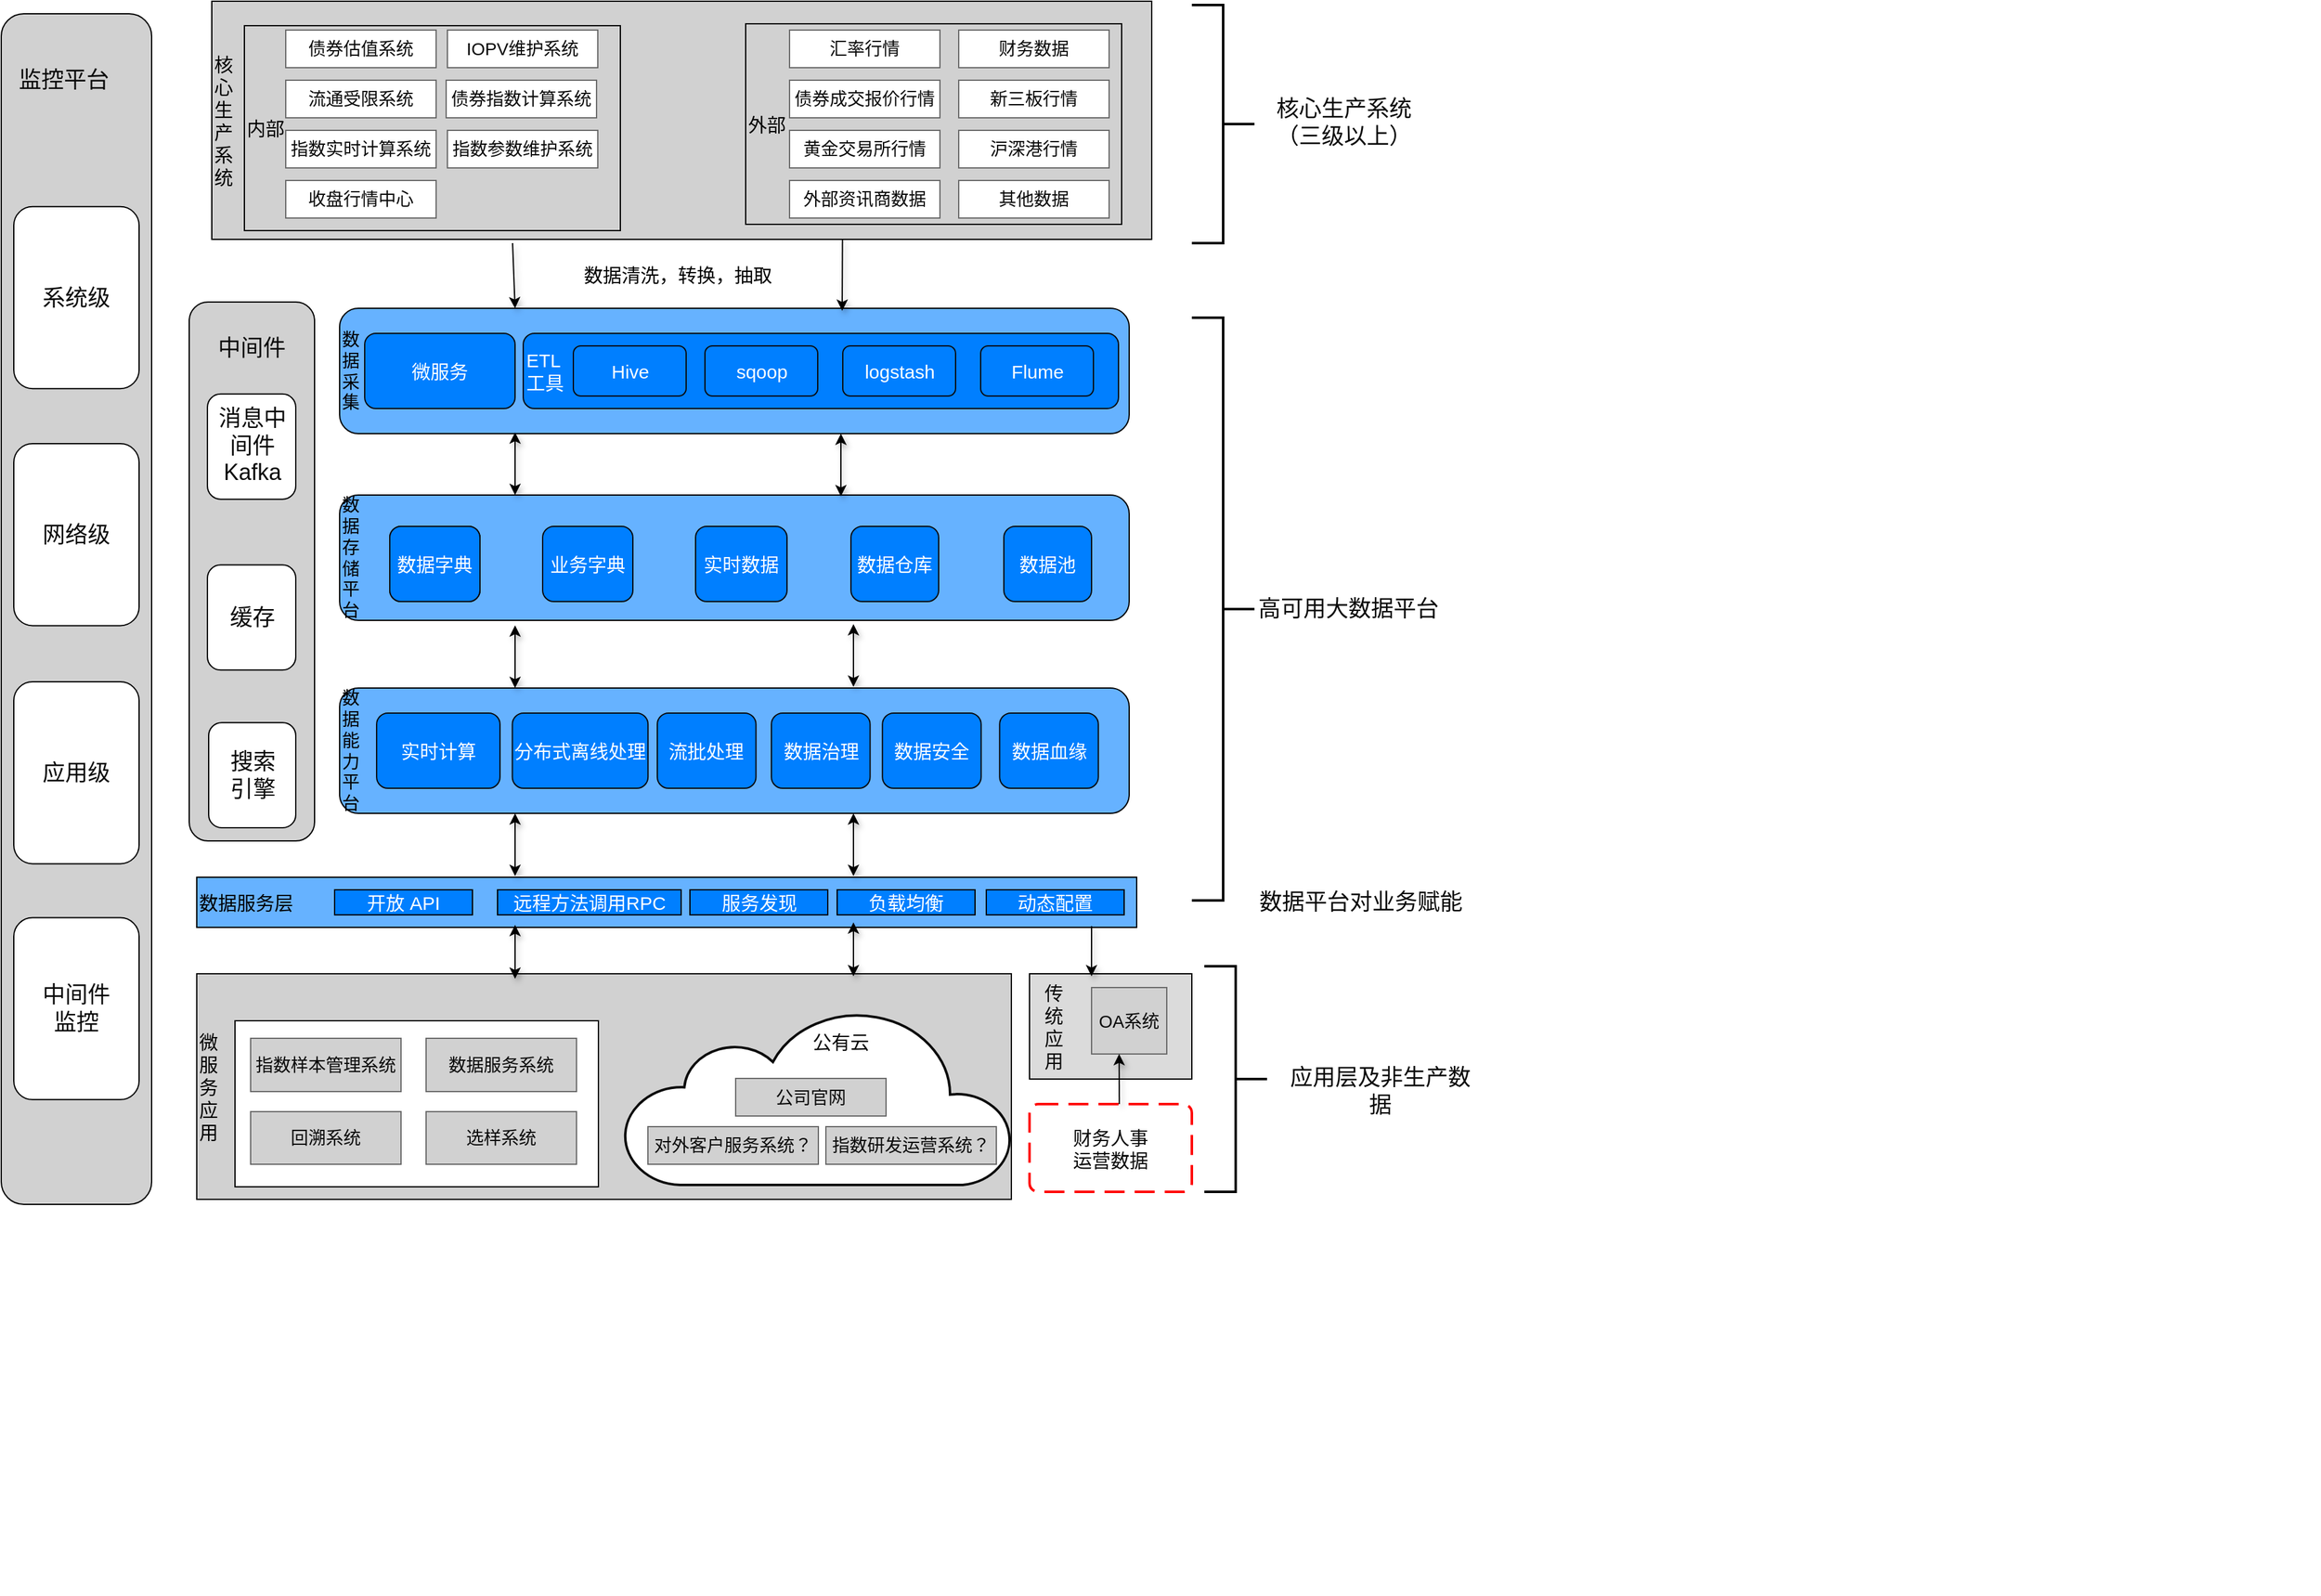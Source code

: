 <mxfile version="14.1.4" type="github"><diagram id="os-eNYwHkOxZ53K_k_VU" name="Page-1"><mxGraphModel dx="2249" dy="706" grid="1" gridSize="10" guides="1" tooltips="1" connect="1" arrows="1" fold="1" page="1" pageScale="1" pageWidth="827" pageHeight="1169" math="0" shadow="0"><root><mxCell id="0"/><mxCell id="1" parent="0"/><mxCell id="kxdeQrVuoqvsNzDHKX-h-1" value="&lt;font style=&quot;font-size: 19px&quot;&gt;&lt;br&gt;&lt;/font&gt;" style="text;html=1;strokeColor=none;fillColor=none;align=left;verticalAlign=middle;whiteSpace=wrap;rounded=0;" parent="1" vertex="1"><mxGeometry x="-110" y="1310" width="960" height="20" as="geometry"/></mxCell><mxCell id="kxdeQrVuoqvsNzDHKX-h-47" value="" style="group;fillColor=#ffffff;" parent="1" vertex="1" connectable="0"><mxGeometry x="-710" y="70" width="1850" height="956" as="geometry"/></mxCell><mxCell id="e4fa8KiVyc2qV9YPwy8P-69" value="" style="strokeWidth=2;html=1;shape=mxgraph.flowchart.annotation_2;align=left;labelPosition=right;pointerEvents=1;rounded=0;fillColor=#D1D1D1;fontColor=#FFFFFF;rotation=-180;" parent="kxdeQrVuoqvsNzDHKX-h-47" vertex="1"><mxGeometry x="950" y="242.5" width="50" height="465" as="geometry"/></mxCell><mxCell id="e4fa8KiVyc2qV9YPwy8P-70" value="&lt;font color=&quot;#0a0a0a&quot; style=&quot;font-size: 18px&quot;&gt;高可用大数据平台&lt;/font&gt;" style="text;html=1;fillColor=none;align=center;verticalAlign=middle;whiteSpace=wrap;rounded=0;fontColor=#FFFFFF;strokeWidth=1;fontSize=18;" parent="kxdeQrVuoqvsNzDHKX-h-47" vertex="1"><mxGeometry x="1000" y="452.5" width="150" height="45" as="geometry"/></mxCell><mxCell id="e4fa8KiVyc2qV9YPwy8P-93" value="" style="group" parent="kxdeQrVuoqvsNzDHKX-h-47" vertex="1" connectable="0"><mxGeometry width="120" height="950" as="geometry"/></mxCell><mxCell id="e4fa8KiVyc2qV9YPwy8P-81" value="" style="rounded=1;whiteSpace=wrap;html=1;strokeColor=#000000;strokeWidth=1;fillColor=#D1D1D1;fontSize=18;fontColor=#FFFFFF;" parent="e4fa8KiVyc2qV9YPwy8P-93" vertex="1"><mxGeometry width="120" height="950" as="geometry"/></mxCell><mxCell id="e4fa8KiVyc2qV9YPwy8P-82" value="&lt;font color=&quot;#0a0a0a&quot;&gt;监控平台&lt;/font&gt;" style="text;html=1;strokeColor=none;fillColor=none;align=center;verticalAlign=middle;whiteSpace=wrap;rounded=0;fontSize=18;fontColor=#FFFFFF;" parent="e4fa8KiVyc2qV9YPwy8P-93" vertex="1"><mxGeometry x="10" y="35.185" width="80" height="35.185" as="geometry"/></mxCell><mxCell id="e4fa8KiVyc2qV9YPwy8P-83" value="&lt;font color=&quot;#0a0a0a&quot;&gt;系统级&lt;/font&gt;" style="rounded=1;whiteSpace=wrap;html=1;strokeColor=#000000;strokeWidth=1;fontSize=18;fontColor=#FFFFFF;fillColor=#FFFFFF;" parent="e4fa8KiVyc2qV9YPwy8P-93" vertex="1"><mxGeometry x="10" y="153.935" width="100" height="145.139" as="geometry"/></mxCell><mxCell id="e4fa8KiVyc2qV9YPwy8P-84" value="&lt;font color=&quot;#0a0a0a&quot;&gt;网络级&lt;/font&gt;" style="rounded=1;whiteSpace=wrap;html=1;strokeColor=#000000;strokeWidth=1;fontSize=18;fontColor=#FFFFFF;fillColor=#FFFFFF;" parent="e4fa8KiVyc2qV9YPwy8P-93" vertex="1"><mxGeometry x="10" y="343.056" width="100" height="145.139" as="geometry"/></mxCell><mxCell id="e4fa8KiVyc2qV9YPwy8P-85" value="&lt;font color=&quot;#0a0a0a&quot;&gt;应用级&lt;/font&gt;" style="rounded=1;whiteSpace=wrap;html=1;strokeColor=#000000;strokeWidth=1;fontSize=18;fontColor=#FFFFFF;fillColor=#FFFFFF;" parent="e4fa8KiVyc2qV9YPwy8P-93" vertex="1"><mxGeometry x="10" y="533.056" width="100" height="145.139" as="geometry"/></mxCell><mxCell id="e4fa8KiVyc2qV9YPwy8P-86" value="&lt;font color=&quot;#0a0a0a&quot;&gt;中间件&lt;br&gt;监控&lt;br&gt;&lt;/font&gt;" style="rounded=1;whiteSpace=wrap;html=1;strokeColor=#000000;strokeWidth=1;fontSize=18;fontColor=#FFFFFF;fillColor=#FFFFFF;" parent="e4fa8KiVyc2qV9YPwy8P-93" vertex="1"><mxGeometry x="10" y="721.296" width="100" height="145.139" as="geometry"/></mxCell><mxCell id="kxdeQrVuoqvsNzDHKX-h-19" value="&lt;font style=&quot;font-size: 15px;&quot;&gt;数据清洗，转换，抽取&lt;/font&gt;" style="text;html=1;strokeColor=none;fillColor=none;align=center;verticalAlign=middle;whiteSpace=wrap;rounded=0;fontSize=15;" parent="kxdeQrVuoqvsNzDHKX-h-47" vertex="1"><mxGeometry x="440" y="190" width="200" height="35" as="geometry"/></mxCell><mxCell id="kxdeQrVuoqvsNzDHKX-h-55" value="" style="group" parent="kxdeQrVuoqvsNzDHKX-h-47" vertex="1" connectable="0"><mxGeometry x="156" y="766" width="935" height="180" as="geometry"/></mxCell><mxCell id="e4fa8KiVyc2qV9YPwy8P-46" value="&lt;font style=&quot;font-size: 15px&quot;&gt;微&lt;br&gt;服&lt;br&gt;务&lt;br&gt;应&lt;br&gt;用&lt;/font&gt;" style="rounded=0;whiteSpace=wrap;html=1;strokeColor=#0A0A0A;strokeWidth=1;align=left;fillColor=#D1D1D1;" parent="kxdeQrVuoqvsNzDHKX-h-55" vertex="1"><mxGeometry width="650" height="180" as="geometry"/></mxCell><mxCell id="kxdeQrVuoqvsNzDHKX-h-25" value="" style="rounded=0;whiteSpace=wrap;html=1;fontSize=15;align=left;fillColor=#FFFFFF;" parent="kxdeQrVuoqvsNzDHKX-h-55" vertex="1"><mxGeometry x="30.5" y="37.5" width="290" height="132.5" as="geometry"/></mxCell><mxCell id="kxdeQrVuoqvsNzDHKX-h-34" value="" style="html=1;verticalLabelPosition=bottom;align=center;labelBackgroundColor=#ffffff;verticalAlign=top;strokeWidth=2;shadow=0;dashed=0;shape=mxgraph.ios7.icons.cloud;fontSize=15;fontColor=#FFFFFF;strokeColor=#0A0A0A;fillColor=#FFFFFF;" parent="kxdeQrVuoqvsNzDHKX-h-55" vertex="1"><mxGeometry x="341" y="28.5" width="310" height="140" as="geometry"/></mxCell><mxCell id="kxdeQrVuoqvsNzDHKX-h-36" value="&lt;font color=&quot;#0a0a0a&quot;&gt;公有云&lt;/font&gt;" style="text;html=1;strokeColor=none;fillColor=none;align=center;verticalAlign=middle;whiteSpace=wrap;rounded=0;fontSize=15;fontColor=#FFFFFF;" parent="kxdeQrVuoqvsNzDHKX-h-55" vertex="1"><mxGeometry x="454" y="44" width="120" height="20" as="geometry"/></mxCell><mxCell id="kxdeQrVuoqvsNzDHKX-h-12" value="&lt;font color=&quot;#0a0a0a&quot;&gt;对外客户服务系统？&lt;/font&gt;" style="rounded=0;whiteSpace=wrap;html=1;strokeColor=#696969;strokeWidth=1;fontSize=14;fontColor=#FFFFFF;fillColor=#D1D1D1;" parent="kxdeQrVuoqvsNzDHKX-h-55" vertex="1"><mxGeometry x="360" y="122" width="136" height="30" as="geometry"/></mxCell><mxCell id="kxdeQrVuoqvsNzDHKX-h-14" value="&lt;font color=&quot;#0a0a0a&quot; style=&quot;font-size: 14px&quot;&gt;指数样本管理系统&lt;/font&gt;" style="rounded=0;whiteSpace=wrap;html=1;strokeColor=#696969;strokeWidth=1;fillColor=#D1D1D1;fontSize=14;fontColor=#FFFFFF;" parent="kxdeQrVuoqvsNzDHKX-h-55" vertex="1"><mxGeometry x="43" y="51.5" width="120" height="42.5" as="geometry"/></mxCell><mxCell id="kxdeQrVuoqvsNzDHKX-h-10" value="&lt;font color=&quot;#0a0a0a&quot; style=&quot;font-size: 14px&quot;&gt;数据服务系统&lt;/font&gt;" style="rounded=0;whiteSpace=wrap;html=1;strokeColor=#696969;strokeWidth=1;fillColor=#D1D1D1;fontSize=14;fontColor=#FFFFFF;" parent="kxdeQrVuoqvsNzDHKX-h-55" vertex="1"><mxGeometry x="183" y="51.5" width="120" height="42.5" as="geometry"/></mxCell><mxCell id="kxdeQrVuoqvsNzDHKX-h-7" value="&lt;font color=&quot;#0a0a0a&quot; style=&quot;font-size: 14px&quot;&gt;回溯系统&lt;/font&gt;" style="rounded=0;whiteSpace=wrap;html=1;strokeColor=#696969;strokeWidth=1;fillColor=#D1D1D1;fontSize=14;fontColor=#FFFFFF;" parent="kxdeQrVuoqvsNzDHKX-h-55" vertex="1"><mxGeometry x="43" y="110" width="120" height="42" as="geometry"/></mxCell><mxCell id="kxdeQrVuoqvsNzDHKX-h-8" value="&lt;font color=&quot;#0a0a0a&quot; style=&quot;font-size: 14px&quot;&gt;选样系统&lt;/font&gt;" style="rounded=0;whiteSpace=wrap;html=1;strokeColor=#696969;strokeWidth=1;fillColor=#D1D1D1;fontSize=14;fontColor=#FFFFFF;" parent="kxdeQrVuoqvsNzDHKX-h-55" vertex="1"><mxGeometry x="183" y="110" width="120" height="42" as="geometry"/></mxCell><mxCell id="kxdeQrVuoqvsNzDHKX-h-42" value="&lt;font color=&quot;#0a0a0a&quot; style=&quot;font-size: 14px&quot;&gt;公司官网&lt;/font&gt;" style="rounded=0;whiteSpace=wrap;html=1;strokeColor=#696969;strokeWidth=1;fontSize=14;fontColor=#FFFFFF;fillColor=#D1D1D1;" parent="kxdeQrVuoqvsNzDHKX-h-55" vertex="1"><mxGeometry x="430" y="83.5" width="120" height="30" as="geometry"/></mxCell><mxCell id="EGvxIazJFTIoxt084vyy-3" value="&lt;font color=&quot;#0a0a0a&quot;&gt;指数研发运营系统？&lt;/font&gt;" style="rounded=0;whiteSpace=wrap;html=1;strokeColor=#696969;strokeWidth=1;fontSize=14;fontColor=#FFFFFF;fillColor=#D1D1D1;" parent="kxdeQrVuoqvsNzDHKX-h-55" vertex="1"><mxGeometry x="502" y="122" width="136" height="30" as="geometry"/></mxCell><mxCell id="kxdeQrVuoqvsNzDHKX-h-95" value="" style="group" parent="kxdeQrVuoqvsNzDHKX-h-47" vertex="1" connectable="0"><mxGeometry x="270" y="235" width="630" height="100" as="geometry"/></mxCell><mxCell id="kxdeQrVuoqvsNzDHKX-h-87" value="&lt;font style=&quot;font-size: 14px&quot;&gt;数&lt;br&gt;据&lt;br&gt;采&lt;br&gt;集&lt;/font&gt;" style="rounded=1;whiteSpace=wrap;html=1;align=left;fillColor=#66B2FF;" parent="kxdeQrVuoqvsNzDHKX-h-95" vertex="1"><mxGeometry width="630" height="100" as="geometry"/></mxCell><mxCell id="kxdeQrVuoqvsNzDHKX-h-88" value="&lt;font style=&quot;font-size: 15px;&quot;&gt;微服务&lt;/font&gt;" style="rounded=1;whiteSpace=wrap;html=1;strokeColor=#0A0A0A;strokeWidth=1;fillColor=#007FFF;fontColor=#FFFFFF;fontSize=15;" parent="kxdeQrVuoqvsNzDHKX-h-95" vertex="1"><mxGeometry x="20" y="20" width="120" height="60" as="geometry"/></mxCell><mxCell id="kxdeQrVuoqvsNzDHKX-h-89" value="" style="group;fontSize=15;" parent="kxdeQrVuoqvsNzDHKX-h-95" vertex="1" connectable="0"><mxGeometry x="146.5" y="20" width="475" height="60" as="geometry"/></mxCell><mxCell id="kxdeQrVuoqvsNzDHKX-h-90" value="&lt;font style=&quot;font-size: 15px&quot;&gt;ETL&lt;br&gt;&lt;font style=&quot;font-size: 15px&quot;&gt;工具&lt;/font&gt;&lt;/font&gt;" style="rounded=1;whiteSpace=wrap;html=1;strokeColor=#0A0A0A;strokeWidth=1;align=left;fillColor=#007FFF;fontColor=#FFFFFF;" parent="kxdeQrVuoqvsNzDHKX-h-89" vertex="1"><mxGeometry width="475" height="60" as="geometry"/></mxCell><mxCell id="kxdeQrVuoqvsNzDHKX-h-91" value="Hive" style="rounded=1;whiteSpace=wrap;html=1;strokeColor=#0A0A0A;strokeWidth=1;fillColor=#007FFF;fontColor=#FFFFFF;fontSize=15;" parent="kxdeQrVuoqvsNzDHKX-h-89" vertex="1"><mxGeometry x="40" y="10" width="90" height="40" as="geometry"/></mxCell><mxCell id="kxdeQrVuoqvsNzDHKX-h-92" value="sqoop" style="rounded=1;whiteSpace=wrap;html=1;strokeColor=#0A0A0A;strokeWidth=1;fillColor=#007FFF;fontColor=#FFFFFF;fontSize=15;" parent="kxdeQrVuoqvsNzDHKX-h-89" vertex="1"><mxGeometry x="145" y="10" width="90" height="40" as="geometry"/></mxCell><mxCell id="kxdeQrVuoqvsNzDHKX-h-93" value="logstash" style="rounded=1;whiteSpace=wrap;html=1;strokeColor=#0A0A0A;strokeWidth=1;fillColor=#007FFF;fontColor=#FFFFFF;fontSize=15;" parent="kxdeQrVuoqvsNzDHKX-h-89" vertex="1"><mxGeometry x="255" y="10" width="90" height="40" as="geometry"/></mxCell><mxCell id="kxdeQrVuoqvsNzDHKX-h-94" value="Flume" style="rounded=1;whiteSpace=wrap;html=1;strokeColor=#0A0A0A;strokeWidth=1;fillColor=#007FFF;fontColor=#FFFFFF;fontSize=15;" parent="kxdeQrVuoqvsNzDHKX-h-89" vertex="1"><mxGeometry x="365" y="10" width="90" height="40" as="geometry"/></mxCell><mxCell id="kxdeQrVuoqvsNzDHKX-h-96" value="" style="group" parent="kxdeQrVuoqvsNzDHKX-h-47" vertex="1" connectable="0"><mxGeometry x="168" y="-10" width="956" height="193" as="geometry"/></mxCell><mxCell id="e4fa8KiVyc2qV9YPwy8P-1" value="&lt;font style=&quot;font-size: 15px&quot;&gt;核&lt;br&gt;心&lt;br&gt;生&lt;br&gt;产&lt;br&gt;系&lt;br&gt;统&lt;/font&gt;" style="rounded=0;whiteSpace=wrap;html=1;align=left;fillColor=#D1D1D1;" parent="kxdeQrVuoqvsNzDHKX-h-96" vertex="1"><mxGeometry width="750" height="190" as="geometry"/></mxCell><mxCell id="kxdeQrVuoqvsNzDHKX-h-59" value="" style="group" parent="kxdeQrVuoqvsNzDHKX-h-96" vertex="1" connectable="0"><mxGeometry x="26" y="3" width="930" height="190" as="geometry"/></mxCell><mxCell id="e4fa8KiVyc2qV9YPwy8P-2" value="&lt;font style=&quot;font-size: 15px&quot;&gt;内部&lt;/font&gt;" style="rounded=0;whiteSpace=wrap;html=1;align=left;fillColor=#D1D1D1;" parent="kxdeQrVuoqvsNzDHKX-h-59" vertex="1"><mxGeometry y="16.5" width="300" height="163.5" as="geometry"/></mxCell><mxCell id="e4fa8KiVyc2qV9YPwy8P-3" value="&lt;font style=&quot;font-size: 15px&quot;&gt;外部&lt;/font&gt;" style="rounded=0;whiteSpace=wrap;html=1;align=left;fillColor=#D1D1D1;" parent="kxdeQrVuoqvsNzDHKX-h-59" vertex="1"><mxGeometry x="400" y="15" width="300" height="160" as="geometry"/></mxCell><mxCell id="e4fa8KiVyc2qV9YPwy8P-99" value="&lt;font color=&quot;#0a0a0a&quot; style=&quot;font-size: 14px&quot;&gt;指数实时计算系统&lt;/font&gt;" style="rounded=0;whiteSpace=wrap;html=1;strokeColor=#696969;strokeWidth=1;fontSize=14;fontColor=#FFFFFF;fillColor=#FFFFFF;" parent="kxdeQrVuoqvsNzDHKX-h-59" vertex="1"><mxGeometry x="33" y="100" width="120" height="30" as="geometry"/></mxCell><mxCell id="e4fa8KiVyc2qV9YPwy8P-100" value="&lt;font color=&quot;#0a0a0a&quot; style=&quot;font-size: 14px&quot;&gt;指数参数维护系统&lt;/font&gt;" style="rounded=0;whiteSpace=wrap;html=1;strokeColor=#696969;strokeWidth=1;fontSize=14;fontColor=#FFFFFF;fillColor=#FFFFFF;" parent="kxdeQrVuoqvsNzDHKX-h-59" vertex="1"><mxGeometry x="162" y="100" width="120" height="30" as="geometry"/></mxCell><mxCell id="e4fa8KiVyc2qV9YPwy8P-102" value="&lt;font color=&quot;#0a0a0a&quot; style=&quot;font-size: 14px&quot;&gt;收盘行情中心&lt;/font&gt;" style="rounded=0;whiteSpace=wrap;html=1;strokeColor=#696969;strokeWidth=1;fontSize=14;fontColor=#FFFFFF;fillColor=#FFFFFF;" parent="kxdeQrVuoqvsNzDHKX-h-59" vertex="1"><mxGeometry x="33" y="140" width="120" height="30" as="geometry"/></mxCell><mxCell id="e4fa8KiVyc2qV9YPwy8P-103" value="&lt;font color=&quot;#0a0a0a&quot; style=&quot;font-size: 14px&quot;&gt;流通受限系统&lt;/font&gt;" style="rounded=0;whiteSpace=wrap;html=1;strokeColor=#696969;strokeWidth=1;fontSize=14;fontColor=#FFFFFF;fillColor=#FFFFFF;" parent="kxdeQrVuoqvsNzDHKX-h-59" vertex="1"><mxGeometry x="33" y="60" width="120" height="30" as="geometry"/></mxCell><mxCell id="e4fa8KiVyc2qV9YPwy8P-104" value="&lt;font color=&quot;#0a0a0a&quot; style=&quot;font-size: 14px&quot;&gt;财务数据&lt;/font&gt;" style="rounded=0;whiteSpace=wrap;html=1;strokeColor=#696969;strokeWidth=1;fontSize=14;fontColor=#FFFFFF;fillColor=#FFFFFF;" parent="kxdeQrVuoqvsNzDHKX-h-59" vertex="1"><mxGeometry x="570" y="20" width="120" height="30" as="geometry"/></mxCell><mxCell id="e4fa8KiVyc2qV9YPwy8P-105" value="&lt;span style=&quot;color: rgba(0 , 0 , 0 , 0) ; font-family: monospace ; font-size: 0px&quot;&gt;%3CmxGraphModel%3E%3Croot%3E%3CmxCell%20id%3D%220%22%2F%3E%3CmxCell%20id%3D%221%22%20parent%3D%220%22%2F%3E%3CmxCell%20id%3D%222%22%20value%3D%22%26lt%3Bfont%20color%3D%26quot%3B%230a0a0a%26quot%3B%20style%3D%26quot%3Bfont-size%3A%2014px%26quot%3B%26gt%3B%E6%8C%87%E6%95%B0%E6%A0%B7%E6%9C%AC%E7%AE%A1%E7%90%86%E7%B3%BB%E7%BB%9F%26lt%3B%2Ffont%26gt%3B%22%20style%3D%22rounded%3D0%3BwhiteSpace%3Dwrap%3Bhtml%3D1%3BstrokeColor%3D%23696969%3BstrokeWidth%3D1%3BfillColor%3D%23D1D1D1%3BfontSize%3D14%3BfontColor%3D%23FFFFFF%3B%22%20vertex%3D%221%22%20parent%3D%221%22%3E%3CmxGeometry%20x%3D%22500%22%20y%3D%22920%22%20width%3D%22120%22%20height%3D%2230%22%20as%3D%22geometry%22%2F%3E%3C%2FmxCell%3E%3C%2Froot%3E%3C%2FmxGraphModel%3E&lt;/span&gt;&lt;font color=&quot;#0a0a0a&quot; style=&quot;font-size: 14px&quot;&gt;汇率行情&lt;/font&gt;" style="rounded=0;whiteSpace=wrap;html=1;strokeColor=#696969;strokeWidth=1;fontSize=14;fontColor=#FFFFFF;fillColor=#FFFFFF;" parent="kxdeQrVuoqvsNzDHKX-h-59" vertex="1"><mxGeometry x="435" y="20" width="120" height="30" as="geometry"/></mxCell><mxCell id="e4fa8KiVyc2qV9YPwy8P-106" value="&lt;font color=&quot;#0a0a0a&quot; style=&quot;font-size: 14px&quot;&gt;新三板行情&lt;/font&gt;" style="rounded=0;whiteSpace=wrap;html=1;strokeColor=#696969;strokeWidth=1;fontSize=14;fontColor=#FFFFFF;fillColor=#FFFFFF;" parent="kxdeQrVuoqvsNzDHKX-h-59" vertex="1"><mxGeometry x="570" y="60" width="120" height="30" as="geometry"/></mxCell><mxCell id="e4fa8KiVyc2qV9YPwy8P-107" value="&lt;font color=&quot;#0a0a0a&quot; style=&quot;font-size: 14px&quot;&gt;黄金交易所行情&lt;/font&gt;" style="rounded=0;whiteSpace=wrap;html=1;strokeColor=#696969;strokeWidth=1;fontSize=14;fontColor=#FFFFFF;fillColor=#FFFFFF;" parent="kxdeQrVuoqvsNzDHKX-h-59" vertex="1"><mxGeometry x="435" y="100" width="120" height="30" as="geometry"/></mxCell><mxCell id="e4fa8KiVyc2qV9YPwy8P-108" value="&lt;font color=&quot;#0a0a0a&quot;&gt;沪深港行情&lt;/font&gt;" style="rounded=0;whiteSpace=wrap;html=1;strokeColor=#696969;strokeWidth=1;fontSize=14;fontColor=#FFFFFF;fillColor=#FFFFFF;" parent="kxdeQrVuoqvsNzDHKX-h-59" vertex="1"><mxGeometry x="570" y="100" width="120" height="30" as="geometry"/></mxCell><mxCell id="e4fa8KiVyc2qV9YPwy8P-109" value="&lt;font color=&quot;#0a0a0a&quot; style=&quot;font-size: 14px&quot;&gt;外部资讯商数据&lt;/font&gt;" style="rounded=0;whiteSpace=wrap;html=1;strokeColor=#696969;strokeWidth=1;fontSize=14;fontColor=#FFFFFF;fillColor=#FFFFFF;" parent="kxdeQrVuoqvsNzDHKX-h-59" vertex="1"><mxGeometry x="435" y="140" width="120" height="30" as="geometry"/></mxCell><mxCell id="e4fa8KiVyc2qV9YPwy8P-110" value="&lt;font color=&quot;#0a0a0a&quot; style=&quot;font-size: 14px&quot;&gt;其他数据&lt;/font&gt;" style="rounded=0;whiteSpace=wrap;html=1;strokeColor=#696969;strokeWidth=1;fontSize=14;fontColor=#FFFFFF;fillColor=#FFFFFF;" parent="kxdeQrVuoqvsNzDHKX-h-59" vertex="1"><mxGeometry x="570" y="140" width="120" height="30" as="geometry"/></mxCell><mxCell id="kxdeQrVuoqvsNzDHKX-h-15" value="&lt;font color=&quot;#0a0a0a&quot;&gt;债券成交报价行情&lt;/font&gt;" style="rounded=0;whiteSpace=wrap;html=1;strokeColor=#696969;strokeWidth=1;fontSize=14;fontColor=#FFFFFF;fillColor=#FFFFFF;" parent="kxdeQrVuoqvsNzDHKX-h-59" vertex="1"><mxGeometry x="435" y="60" width="120" height="30" as="geometry"/></mxCell><mxCell id="kxdeQrVuoqvsNzDHKX-h-39" value="&lt;font color=&quot;#0a0a0a&quot; style=&quot;font-size: 14px;&quot;&gt;债券估值系统&lt;/font&gt;" style="rounded=0;whiteSpace=wrap;html=1;strokeColor=#696969;strokeWidth=1;fontSize=14;fontColor=#FFFFFF;fillColor=#FFFFFF;" parent="kxdeQrVuoqvsNzDHKX-h-59" vertex="1"><mxGeometry x="33" y="20" width="120" height="30" as="geometry"/></mxCell><mxCell id="kxdeQrVuoqvsNzDHKX-h-40" value="&lt;font color=&quot;#0a0a0a&quot; style=&quot;font-size: 14px;&quot;&gt;IOPV维护系统&lt;/font&gt;" style="rounded=0;whiteSpace=wrap;html=1;strokeColor=#696969;strokeWidth=1;fontSize=14;fontColor=#FFFFFF;fillColor=#FFFFFF;" parent="kxdeQrVuoqvsNzDHKX-h-59" vertex="1"><mxGeometry x="162" y="20" width="120" height="30" as="geometry"/></mxCell><mxCell id="kxdeQrVuoqvsNzDHKX-h-41" value="&lt;font color=&quot;#0a0a0a&quot; style=&quot;font-size: 14px&quot;&gt;债券指数计算系统&lt;/font&gt;" style="rounded=0;whiteSpace=wrap;html=1;strokeColor=#696969;strokeWidth=1;fontSize=14;fontColor=#FFFFFF;fillColor=#FFFFFF;" parent="kxdeQrVuoqvsNzDHKX-h-59" vertex="1"><mxGeometry x="161" y="60" width="120" height="30" as="geometry"/></mxCell><mxCell id="kxdeQrVuoqvsNzDHKX-h-97" value="" style="group" parent="kxdeQrVuoqvsNzDHKX-h-47" vertex="1" connectable="0"><mxGeometry x="150" y="230" width="100" height="430" as="geometry"/></mxCell><mxCell id="e4fa8KiVyc2qV9YPwy8P-71" value="" style="rounded=1;whiteSpace=wrap;html=1;strokeColor=#000000;strokeWidth=1;fillColor=#D1D1D1;fontSize=18;fontColor=#FFFFFF;align=left;" parent="kxdeQrVuoqvsNzDHKX-h-97" vertex="1"><mxGeometry width="100" height="430" as="geometry"/></mxCell><mxCell id="e4fa8KiVyc2qV9YPwy8P-73" value="&lt;font color=&quot;#0a0a0a&quot;&gt;缓存&lt;/font&gt;" style="rounded=1;whiteSpace=wrap;html=1;strokeColor=#000000;strokeWidth=1;fontSize=18;fontColor=#FFFFFF;fillColor=#FFFFFF;" parent="kxdeQrVuoqvsNzDHKX-h-97" vertex="1"><mxGeometry x="14.5" y="209.756" width="70.5" height="83.902" as="geometry"/></mxCell><mxCell id="e4fa8KiVyc2qV9YPwy8P-78" value="&lt;font color=&quot;#0a0a0a&quot;&gt;消息中间件&lt;br&gt;Kafka&lt;br&gt;&lt;/font&gt;" style="rounded=1;whiteSpace=wrap;html=1;strokeColor=#000000;strokeWidth=1;fontSize=18;fontColor=#FFFFFF;fillColor=#FFFFFF;" parent="kxdeQrVuoqvsNzDHKX-h-97" vertex="1"><mxGeometry x="14.5" y="73.415" width="70.5" height="83.902" as="geometry"/></mxCell><mxCell id="kxdeQrVuoqvsNzDHKX-h-53" value="&lt;font color=&quot;#0a0a0a&quot;&gt;搜索&lt;br&gt;引擎&lt;/font&gt;" style="rounded=1;whiteSpace=wrap;html=1;strokeColor=#000000;strokeWidth=1;fontSize=18;fontColor=#FFFFFF;fillColor=#FFFFFF;" parent="kxdeQrVuoqvsNzDHKX-h-97" vertex="1"><mxGeometry x="15.5" y="335.61" width="69.5" height="83.902" as="geometry"/></mxCell><mxCell id="e4fa8KiVyc2qV9YPwy8P-80" value="&lt;font color=&quot;#0a0a0a&quot;&gt;中间件&lt;/font&gt;" style="text;html=1;strokeColor=none;fillColor=none;align=center;verticalAlign=middle;whiteSpace=wrap;rounded=0;fontSize=18;fontColor=#FFFFFF;" parent="kxdeQrVuoqvsNzDHKX-h-97" vertex="1"><mxGeometry x="20.25" y="26.22" width="60" height="20.976" as="geometry"/></mxCell><mxCell id="e4fa8KiVyc2qV9YPwy8P-112" value="&lt;font color=&quot;#0a0a0a&quot; style=&quot;font-size: 18px&quot;&gt;核心生产系统（三级以上）&lt;/font&gt;" style="text;html=1;fillColor=none;align=center;verticalAlign=middle;whiteSpace=wrap;rounded=0;fontColor=#FFFFFF;strokeWidth=1;fontSize=18;" parent="kxdeQrVuoqvsNzDHKX-h-47" vertex="1"><mxGeometry x="1010" y="64" width="123" height="45" as="geometry"/></mxCell><mxCell id="kxdeQrVuoqvsNzDHKX-h-33" value="" style="group" parent="kxdeQrVuoqvsNzDHKX-h-47" vertex="1" connectable="0"><mxGeometry x="156" y="689" width="750" height="40" as="geometry"/></mxCell><mxCell id="kxdeQrVuoqvsNzDHKX-h-23" value="数据服务层" style="rounded=0;whiteSpace=wrap;html=1;fontSize=15;align=left;fillColor=#66B2FF;" parent="kxdeQrVuoqvsNzDHKX-h-33" vertex="1"><mxGeometry width="750" height="40" as="geometry"/></mxCell><mxCell id="kxdeQrVuoqvsNzDHKX-h-29" value="负载均衡" style="rounded=0;whiteSpace=wrap;html=1;fontSize=15;align=center;fillColor=#007FFF;fontColor=#FFFFFF;" parent="kxdeQrVuoqvsNzDHKX-h-33" vertex="1"><mxGeometry x="511" y="10" width="110" height="20" as="geometry"/></mxCell><mxCell id="kxdeQrVuoqvsNzDHKX-h-30" value="开放 API" style="rounded=0;whiteSpace=wrap;html=1;fontSize=15;align=center;fillColor=#007FFF;fontColor=#FFFFFF;" parent="kxdeQrVuoqvsNzDHKX-h-33" vertex="1"><mxGeometry x="110" y="10" width="110" height="20" as="geometry"/></mxCell><mxCell id="kxdeQrVuoqvsNzDHKX-h-32" value="远程方法调用RPC" style="rounded=0;whiteSpace=wrap;html=1;fontSize=15;align=center;fillColor=#007FFF;fontColor=#FFFFFF;" parent="kxdeQrVuoqvsNzDHKX-h-33" vertex="1"><mxGeometry x="240" y="10" width="146.5" height="20" as="geometry"/></mxCell><mxCell id="kxdeQrVuoqvsNzDHKX-h-31" value="服务发现" style="rounded=0;whiteSpace=wrap;html=1;fontSize=15;align=center;fillColor=#007FFF;fontColor=#FFFFFF;" parent="kxdeQrVuoqvsNzDHKX-h-33" vertex="1"><mxGeometry x="393.5" y="10" width="110" height="20" as="geometry"/></mxCell><mxCell id="kxdeQrVuoqvsNzDHKX-h-52" value="动态配置" style="rounded=0;whiteSpace=wrap;html=1;fontSize=15;align=center;fillColor=#007FFF;fontColor=#FFFFFF;" parent="kxdeQrVuoqvsNzDHKX-h-33" vertex="1"><mxGeometry x="630" y="10" width="110" height="20" as="geometry"/></mxCell><mxCell id="kxdeQrVuoqvsNzDHKX-h-37" value="&lt;font style=&quot;font-size: 18px&quot;&gt;数据平台对业务赋能&lt;/font&gt;" style="text;html=1;strokeColor=none;fillColor=none;align=center;verticalAlign=middle;whiteSpace=wrap;rounded=0;fontSize=15;opacity=0;fontColor=#0A0A0A;" parent="kxdeQrVuoqvsNzDHKX-h-47" vertex="1"><mxGeometry x="990" y="694" width="190" height="30" as="geometry"/></mxCell><mxCell id="kxdeQrVuoqvsNzDHKX-h-105" value="" style="group" parent="kxdeQrVuoqvsNzDHKX-h-47" vertex="1" connectable="0"><mxGeometry x="270" y="384" width="630" height="100" as="geometry"/></mxCell><mxCell id="e4fa8KiVyc2qV9YPwy8P-20" value="&lt;font style=&quot;font-size: 14px&quot;&gt;数&lt;br&gt;据&lt;br&gt;存&lt;br&gt;储&lt;br&gt;平&lt;br&gt;台&lt;/font&gt;" style="rounded=1;whiteSpace=wrap;html=1;align=left;fillColor=#66B2FF;" parent="kxdeQrVuoqvsNzDHKX-h-105" vertex="1"><mxGeometry width="630" height="100" as="geometry"/></mxCell><mxCell id="kxdeQrVuoqvsNzDHKX-h-50" value="数据字典" style="rounded=1;whiteSpace=wrap;html=1;strokeColor=#0A0A0A;strokeWidth=1;fillColor=#007FFF;fontColor=#FFFFFF;fontSize=15;" parent="kxdeQrVuoqvsNzDHKX-h-105" vertex="1"><mxGeometry x="40" y="25" width="72" height="60" as="geometry"/></mxCell><mxCell id="kxdeQrVuoqvsNzDHKX-h-49" value="业务字典" style="rounded=1;whiteSpace=wrap;html=1;strokeColor=#0A0A0A;strokeWidth=1;fillColor=#007FFF;fontColor=#FFFFFF;fontSize=15;" parent="kxdeQrVuoqvsNzDHKX-h-105" vertex="1"><mxGeometry x="162" y="25" width="72" height="60" as="geometry"/></mxCell><mxCell id="e4fa8KiVyc2qV9YPwy8P-30" value="实时数据" style="rounded=1;whiteSpace=wrap;html=1;strokeColor=#0A0A0A;strokeWidth=1;fillColor=#007FFF;fontColor=#FFFFFF;fontSize=15;" parent="kxdeQrVuoqvsNzDHKX-h-105" vertex="1"><mxGeometry x="284" y="25" width="73" height="60" as="geometry"/></mxCell><mxCell id="iGMQcxqW5xi63_WOqnuj-11" value="数据池" style="rounded=1;whiteSpace=wrap;html=1;strokeColor=#0A0A0A;strokeWidth=1;fillColor=#007FFF;fontColor=#FFFFFF;fontSize=15;" parent="kxdeQrVuoqvsNzDHKX-h-105" vertex="1"><mxGeometry x="530" y="25" width="70" height="60" as="geometry"/></mxCell><mxCell id="iGMQcxqW5xi63_WOqnuj-12" value="数据仓库" style="rounded=1;whiteSpace=wrap;html=1;strokeColor=#0A0A0A;strokeWidth=1;fillColor=#007FFF;fontColor=#FFFFFF;fontSize=15;" parent="kxdeQrVuoqvsNzDHKX-h-105" vertex="1"><mxGeometry x="408" y="25" width="70" height="60" as="geometry"/></mxCell><mxCell id="iGMQcxqW5xi63_WOqnuj-20" value="数据字典" style="rounded=1;whiteSpace=wrap;html=1;strokeColor=#0A0A0A;strokeWidth=1;fillColor=#007FFF;fontColor=#FFFFFF;fontSize=15;" parent="kxdeQrVuoqvsNzDHKX-h-105" vertex="1"><mxGeometry x="40" y="25" width="72" height="60" as="geometry"/></mxCell><mxCell id="kxdeQrVuoqvsNzDHKX-h-84" value="" style="group" parent="kxdeQrVuoqvsNzDHKX-h-47" vertex="1" connectable="0"><mxGeometry x="270" y="538" width="630" height="100" as="geometry"/></mxCell><mxCell id="e4fa8KiVyc2qV9YPwy8P-55" value="&lt;font style=&quot;font-size: 14px&quot;&gt;数&lt;br&gt;据&lt;br&gt;能&lt;br&gt;力&lt;br&gt;平&lt;br&gt;台&lt;/font&gt;" style="rounded=1;whiteSpace=wrap;html=1;align=left;fillColor=#66B2FF;" parent="kxdeQrVuoqvsNzDHKX-h-84" vertex="1"><mxGeometry width="630" height="100" as="geometry"/></mxCell><mxCell id="e4fa8KiVyc2qV9YPwy8P-56" value="实时计算" style="rounded=1;whiteSpace=wrap;html=1;strokeColor=#0A0A0A;strokeWidth=1;fillColor=#007FFF;fontColor=#FFFFFF;fontSize=15;" parent="kxdeQrVuoqvsNzDHKX-h-84" vertex="1"><mxGeometry x="29.531" y="20" width="98.438" height="60" as="geometry"/></mxCell><mxCell id="e4fa8KiVyc2qV9YPwy8P-57" value="分布式离线处理" style="rounded=1;whiteSpace=wrap;html=1;strokeColor=#0A0A0A;strokeWidth=1;fillColor=#007FFF;fontColor=#FFFFFF;fontSize=15;" parent="kxdeQrVuoqvsNzDHKX-h-84" vertex="1"><mxGeometry x="137.812" y="20" width="108.281" height="60" as="geometry"/></mxCell><mxCell id="e4fa8KiVyc2qV9YPwy8P-58" value="流批处理" style="rounded=1;whiteSpace=wrap;html=1;strokeColor=#0A0A0A;strokeWidth=1;fillColor=#007FFF;fontColor=#FFFFFF;fontSize=15;" parent="kxdeQrVuoqvsNzDHKX-h-84" vertex="1"><mxGeometry x="253.477" y="20" width="78.75" height="60" as="geometry"/></mxCell><mxCell id="e4fa8KiVyc2qV9YPwy8P-59" value="数据治理" style="rounded=1;whiteSpace=wrap;html=1;strokeColor=#0A0A0A;strokeWidth=1;fillColor=#007FFF;fontColor=#FFFFFF;fontSize=15;" parent="kxdeQrVuoqvsNzDHKX-h-84" vertex="1"><mxGeometry x="344.531" y="20" width="78.75" height="60" as="geometry"/></mxCell><mxCell id="e4fa8KiVyc2qV9YPwy8P-60" value="数据安全" style="rounded=1;whiteSpace=wrap;html=1;strokeColor=#0A0A0A;strokeWidth=1;fillColor=#007FFF;fontColor=#FFFFFF;fontSize=15;" parent="kxdeQrVuoqvsNzDHKX-h-84" vertex="1"><mxGeometry x="433.125" y="20" width="78.75" height="60" as="geometry"/></mxCell><mxCell id="kxdeQrVuoqvsNzDHKX-h-48" value="数据血缘" style="rounded=1;whiteSpace=wrap;html=1;strokeColor=#0A0A0A;strokeWidth=1;fillColor=#007FFF;fontColor=#FFFFFF;fontSize=15;" parent="kxdeQrVuoqvsNzDHKX-h-84" vertex="1"><mxGeometry x="526.641" y="20" width="78.75" height="60" as="geometry"/></mxCell><mxCell id="e4fa8KiVyc2qV9YPwy8P-68" value="&lt;font color=&quot;#0a0a0a&quot;&gt;应用层及非生产数据&lt;/font&gt;" style="text;html=1;fillColor=none;align=center;verticalAlign=middle;whiteSpace=wrap;rounded=0;fontColor=#FFFFFF;strokeWidth=1;fontSize=18;" parent="kxdeQrVuoqvsNzDHKX-h-47" vertex="1"><mxGeometry x="1021" y="837.5" width="159" height="45" as="geometry"/></mxCell><mxCell id="e4fa8KiVyc2qV9YPwy8P-67" value="" style="strokeWidth=2;html=1;shape=mxgraph.flowchart.annotation_2;align=left;labelPosition=right;pointerEvents=1;rounded=0;fillColor=#D1D1D1;fontColor=#FFFFFF;rotation=-180;" parent="kxdeQrVuoqvsNzDHKX-h-47" vertex="1"><mxGeometry x="960" y="760" width="50" height="180" as="geometry"/></mxCell><mxCell id="iGMQcxqW5xi63_WOqnuj-4" value="" style="rounded=0;whiteSpace=wrap;html=1;fontColor=#FFFFFF;fillColor=#DBDBDB;" parent="kxdeQrVuoqvsNzDHKX-h-47" vertex="1"><mxGeometry x="820.5" y="766" width="129.5" height="84" as="geometry"/></mxCell><mxCell id="e4fa8KiVyc2qV9YPwy8P-111" value="" style="strokeWidth=2;html=1;shape=mxgraph.flowchart.annotation_2;align=left;labelPosition=right;pointerEvents=1;rounded=0;fillColor=#D1D1D1;fontColor=#FFFFFF;rotation=-180;" parent="kxdeQrVuoqvsNzDHKX-h-47" vertex="1"><mxGeometry x="950" y="-7" width="50" height="190" as="geometry"/></mxCell><mxCell id="iGMQcxqW5xi63_WOqnuj-6" value="&lt;font color=&quot;#0a0a0a&quot; style=&quot;font-size: 15px&quot;&gt;传&lt;br&gt;统&lt;br&gt;应&lt;br&gt;用&lt;/font&gt;" style="text;html=1;strokeColor=none;fillColor=none;align=center;verticalAlign=middle;whiteSpace=wrap;rounded=0;fontColor=#FFFFFF;" parent="kxdeQrVuoqvsNzDHKX-h-47" vertex="1"><mxGeometry x="820" y="743" width="40" height="130" as="geometry"/></mxCell><mxCell id="iGMQcxqW5xi63_WOqnuj-7" value="&lt;font color=&quot;#0a0a0a&quot; style=&quot;font-size: 14px&quot;&gt;OA系统&lt;/font&gt;" style="rounded=0;whiteSpace=wrap;html=1;strokeColor=#696969;strokeWidth=1;fillColor=#D1D1D1;fontSize=14;fontColor=#FFFFFF;" parent="kxdeQrVuoqvsNzDHKX-h-47" vertex="1"><mxGeometry x="870" y="777" width="60" height="53" as="geometry"/></mxCell><mxCell id="EGvxIazJFTIoxt084vyy-1" value="财务人事&#10;运营数据" style="rounded=1;arcSize=10;dashed=1;strokeColor=#ff0000;gradientColor=none;dashPattern=8 4;strokeWidth=2;fontSize=15;fillColor=#FFFFFF;fontColor=#0A0A0A;" parent="kxdeQrVuoqvsNzDHKX-h-47" vertex="1"><mxGeometry x="820.5" y="870" width="129.5" height="70" as="geometry"/></mxCell><mxCell id="iGMQcxqW5xi63_WOqnuj-35" value="" style="endArrow=classic;startArrow=classic;html=1;shadow=1;fontColor=#0A0A0A;" parent="kxdeQrVuoqvsNzDHKX-h-47" edge="1"><mxGeometry width="50" height="50" relative="1" as="geometry"><mxPoint x="410" y="384" as="sourcePoint"/><mxPoint x="410" y="334" as="targetPoint"/></mxGeometry></mxCell><mxCell id="iGMQcxqW5xi63_WOqnuj-37" value="" style="endArrow=classic;startArrow=classic;html=1;shadow=1;fontColor=#0A0A0A;" parent="kxdeQrVuoqvsNzDHKX-h-47" edge="1"><mxGeometry width="50" height="50" relative="1" as="geometry"><mxPoint x="670" y="385" as="sourcePoint"/><mxPoint x="670" y="335" as="targetPoint"/></mxGeometry></mxCell><mxCell id="iGMQcxqW5xi63_WOqnuj-38" value="" style="endArrow=classic;startArrow=classic;html=1;shadow=1;fontColor=#0A0A0A;" parent="kxdeQrVuoqvsNzDHKX-h-47" edge="1"><mxGeometry width="50" height="50" relative="1" as="geometry"><mxPoint x="410" y="538" as="sourcePoint"/><mxPoint x="410" y="488" as="targetPoint"/></mxGeometry></mxCell><mxCell id="iGMQcxqW5xi63_WOqnuj-39" value="" style="endArrow=classic;startArrow=classic;html=1;shadow=1;fontColor=#0A0A0A;" parent="kxdeQrVuoqvsNzDHKX-h-47" edge="1"><mxGeometry width="50" height="50" relative="1" as="geometry"><mxPoint x="680" y="537" as="sourcePoint"/><mxPoint x="680" y="487" as="targetPoint"/></mxGeometry></mxCell><mxCell id="iGMQcxqW5xi63_WOqnuj-40" value="" style="endArrow=classic;startArrow=classic;html=1;shadow=1;fontColor=#0A0A0A;" parent="kxdeQrVuoqvsNzDHKX-h-47" edge="1"><mxGeometry width="50" height="50" relative="1" as="geometry"><mxPoint x="410" y="688" as="sourcePoint"/><mxPoint x="410" y="638" as="targetPoint"/></mxGeometry></mxCell><mxCell id="iGMQcxqW5xi63_WOqnuj-41" value="" style="endArrow=classic;startArrow=classic;html=1;shadow=1;fontColor=#0A0A0A;" parent="kxdeQrVuoqvsNzDHKX-h-47" edge="1"><mxGeometry width="50" height="50" relative="1" as="geometry"><mxPoint x="680" y="688" as="sourcePoint"/><mxPoint x="680" y="638" as="targetPoint"/></mxGeometry></mxCell><mxCell id="iGMQcxqW5xi63_WOqnuj-42" value="" style="endArrow=classic;startArrow=classic;html=1;shadow=1;fontColor=#0A0A0A;" parent="kxdeQrVuoqvsNzDHKX-h-47" edge="1"><mxGeometry width="50" height="50" relative="1" as="geometry"><mxPoint x="410" y="770" as="sourcePoint"/><mxPoint x="410" y="727" as="targetPoint"/></mxGeometry></mxCell><mxCell id="iGMQcxqW5xi63_WOqnuj-43" value="" style="endArrow=classic;startArrow=classic;html=1;shadow=1;fontColor=#0A0A0A;" parent="kxdeQrVuoqvsNzDHKX-h-47" edge="1"><mxGeometry width="50" height="50" relative="1" as="geometry"><mxPoint x="680" y="768" as="sourcePoint"/><mxPoint x="680" y="725" as="targetPoint"/></mxGeometry></mxCell><mxCell id="iGMQcxqW5xi63_WOqnuj-44" value="" style="endArrow=classic;html=1;shadow=1;fontColor=#0A0A0A;entryX=0.382;entryY=0.048;entryDx=0;entryDy=0;entryPerimeter=0;" parent="kxdeQrVuoqvsNzDHKX-h-47" edge="1"><mxGeometry width="50" height="50" relative="1" as="geometry"><mxPoint x="870" y="728" as="sourcePoint"/><mxPoint x="869.969" y="768.032" as="targetPoint"/></mxGeometry></mxCell><mxCell id="iGMQcxqW5xi63_WOqnuj-45" value="" style="endArrow=classic;html=1;shadow=1;fontColor=#0A0A0A;entryX=0.25;entryY=1;entryDx=0;entryDy=0;" parent="kxdeQrVuoqvsNzDHKX-h-47" edge="1"><mxGeometry width="50" height="50" relative="1" as="geometry"><mxPoint x="892.133" y="870" as="sourcePoint"/><mxPoint x="892" y="830" as="targetPoint"/></mxGeometry></mxCell><mxCell id="iGMQcxqW5xi63_WOqnuj-48" value="" style="endArrow=classic;html=1;shadow=1;fontColor=#0A0A0A;exitX=0.32;exitY=1.016;exitDx=0;exitDy=0;exitPerimeter=0;" parent="kxdeQrVuoqvsNzDHKX-h-47" source="e4fa8KiVyc2qV9YPwy8P-1" edge="1"><mxGeometry width="50" height="50" relative="1" as="geometry"><mxPoint x="410" y="190" as="sourcePoint"/><mxPoint x="410" y="235" as="targetPoint"/></mxGeometry></mxCell><mxCell id="iGMQcxqW5xi63_WOqnuj-49" value="" style="endArrow=classic;html=1;shadow=1;fontColor=#0A0A0A;exitX=0.671;exitY=1;exitDx=0;exitDy=0;exitPerimeter=0;" parent="1" source="e4fa8KiVyc2qV9YPwy8P-1" edge="1"><mxGeometry width="50" height="50" relative="1" as="geometry"><mxPoint x="-39" y="263" as="sourcePoint"/><mxPoint x="-39" y="307" as="targetPoint"/></mxGeometry></mxCell></root></mxGraphModel></diagram></mxfile>